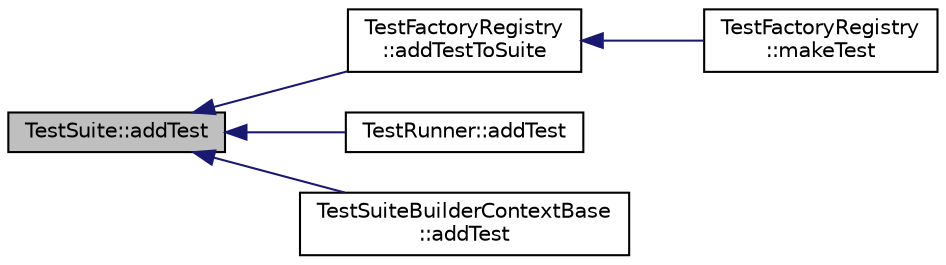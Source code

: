 digraph "TestSuite::addTest"
{
  edge [fontname="Helvetica",fontsize="10",labelfontname="Helvetica",labelfontsize="10"];
  node [fontname="Helvetica",fontsize="10",shape=record];
  rankdir="LR";
  Node1 [label="TestSuite::addTest",height=0.2,width=0.4,color="black", fillcolor="grey75", style="filled", fontcolor="black"];
  Node1 -> Node2 [dir="back",color="midnightblue",fontsize="10",style="solid",fontname="Helvetica"];
  Node2 [label="TestFactoryRegistry\l::addTestToSuite",height=0.2,width=0.4,color="black", fillcolor="white", style="filled",URL="$class_test_factory_registry.html#a39180636ddd11a499d15614a335b17d5"];
  Node2 -> Node3 [dir="back",color="midnightblue",fontsize="10",style="solid",fontname="Helvetica"];
  Node3 [label="TestFactoryRegistry\l::makeTest",height=0.2,width=0.4,color="black", fillcolor="white", style="filled",URL="$class_test_factory_registry.html#a35b9c93f7129c0d9773d344b79e2e3ac"];
  Node1 -> Node4 [dir="back",color="midnightblue",fontsize="10",style="solid",fontname="Helvetica"];
  Node4 [label="TestRunner::addTest",height=0.2,width=0.4,color="black", fillcolor="white", style="filled",URL="$class_test_runner.html#aa286601c0ef9569da0fbec0cfb898e94",tooltip="Adds the specified test. "];
  Node1 -> Node5 [dir="back",color="midnightblue",fontsize="10",style="solid",fontname="Helvetica"];
  Node5 [label="TestSuiteBuilderContextBase\l::addTest",height=0.2,width=0.4,color="black", fillcolor="white", style="filled",URL="$class_test_suite_builder_context_base.html#a8b42185139e3efe07a0fe69b9549e928",tooltip="Adds a test to the fixture suite. "];
}
